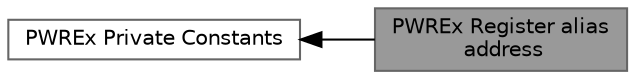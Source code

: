 digraph "PWREx Register alias address"
{
 // LATEX_PDF_SIZE
  bgcolor="transparent";
  edge [fontname=Helvetica,fontsize=10,labelfontname=Helvetica,labelfontsize=10];
  node [fontname=Helvetica,fontsize=10,shape=box,height=0.2,width=0.4];
  rankdir=LR;
  Node2 [id="Node000002",label="PWREx Private Constants",height=0.2,width=0.4,color="grey40", fillcolor="white", style="filled",URL="$group__PWREx__Private__Constants.html",tooltip=" "];
  Node1 [id="Node000001",label="PWREx Register alias\l address",height=0.2,width=0.4,color="gray40", fillcolor="grey60", style="filled", fontcolor="black",tooltip=" "];
  Node2->Node1 [shape=plaintext, dir="back", style="solid"];
}
